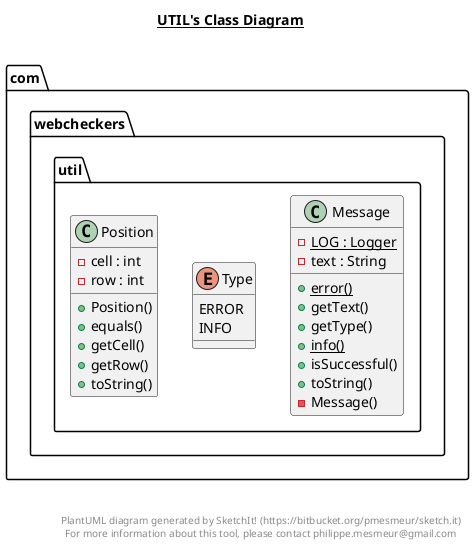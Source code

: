 @startuml

title __UTIL's Class Diagram__\n

  namespace com.webcheckers {
    namespace util {
      class com.webcheckers.util.Message {
          {static} - LOG : Logger
          - text : String
          {static} + error()
          + getText()
          + getType()
          {static} + info()
          + isSuccessful()
          + toString()
          - Message()
      }
    }
  }
  

  namespace com.webcheckers {
    namespace util {
      enum Type {
        ERROR
        INFO
      }
    }
  }
  

  namespace com.webcheckers {
    namespace util {
      class com.webcheckers.util.Position {
          - cell : int
          - row : int
          + Position()
          + equals()
          + getCell()
          + getRow()
          + toString()
      }
    }
  }
  

  com.webcheckers.util.Message o-- com.webcheckers.util.Message.Type : pieceType
  com.webcheckers.util.Message +-down- com.webcheckers.util.Message.Type


right footer


PlantUML diagram generated by SketchIt! (https://bitbucket.org/pmesmeur/sketch.it)
For more information about this tool, please contact philippe.mesmeur@gmail.com
endfooter

@enduml

